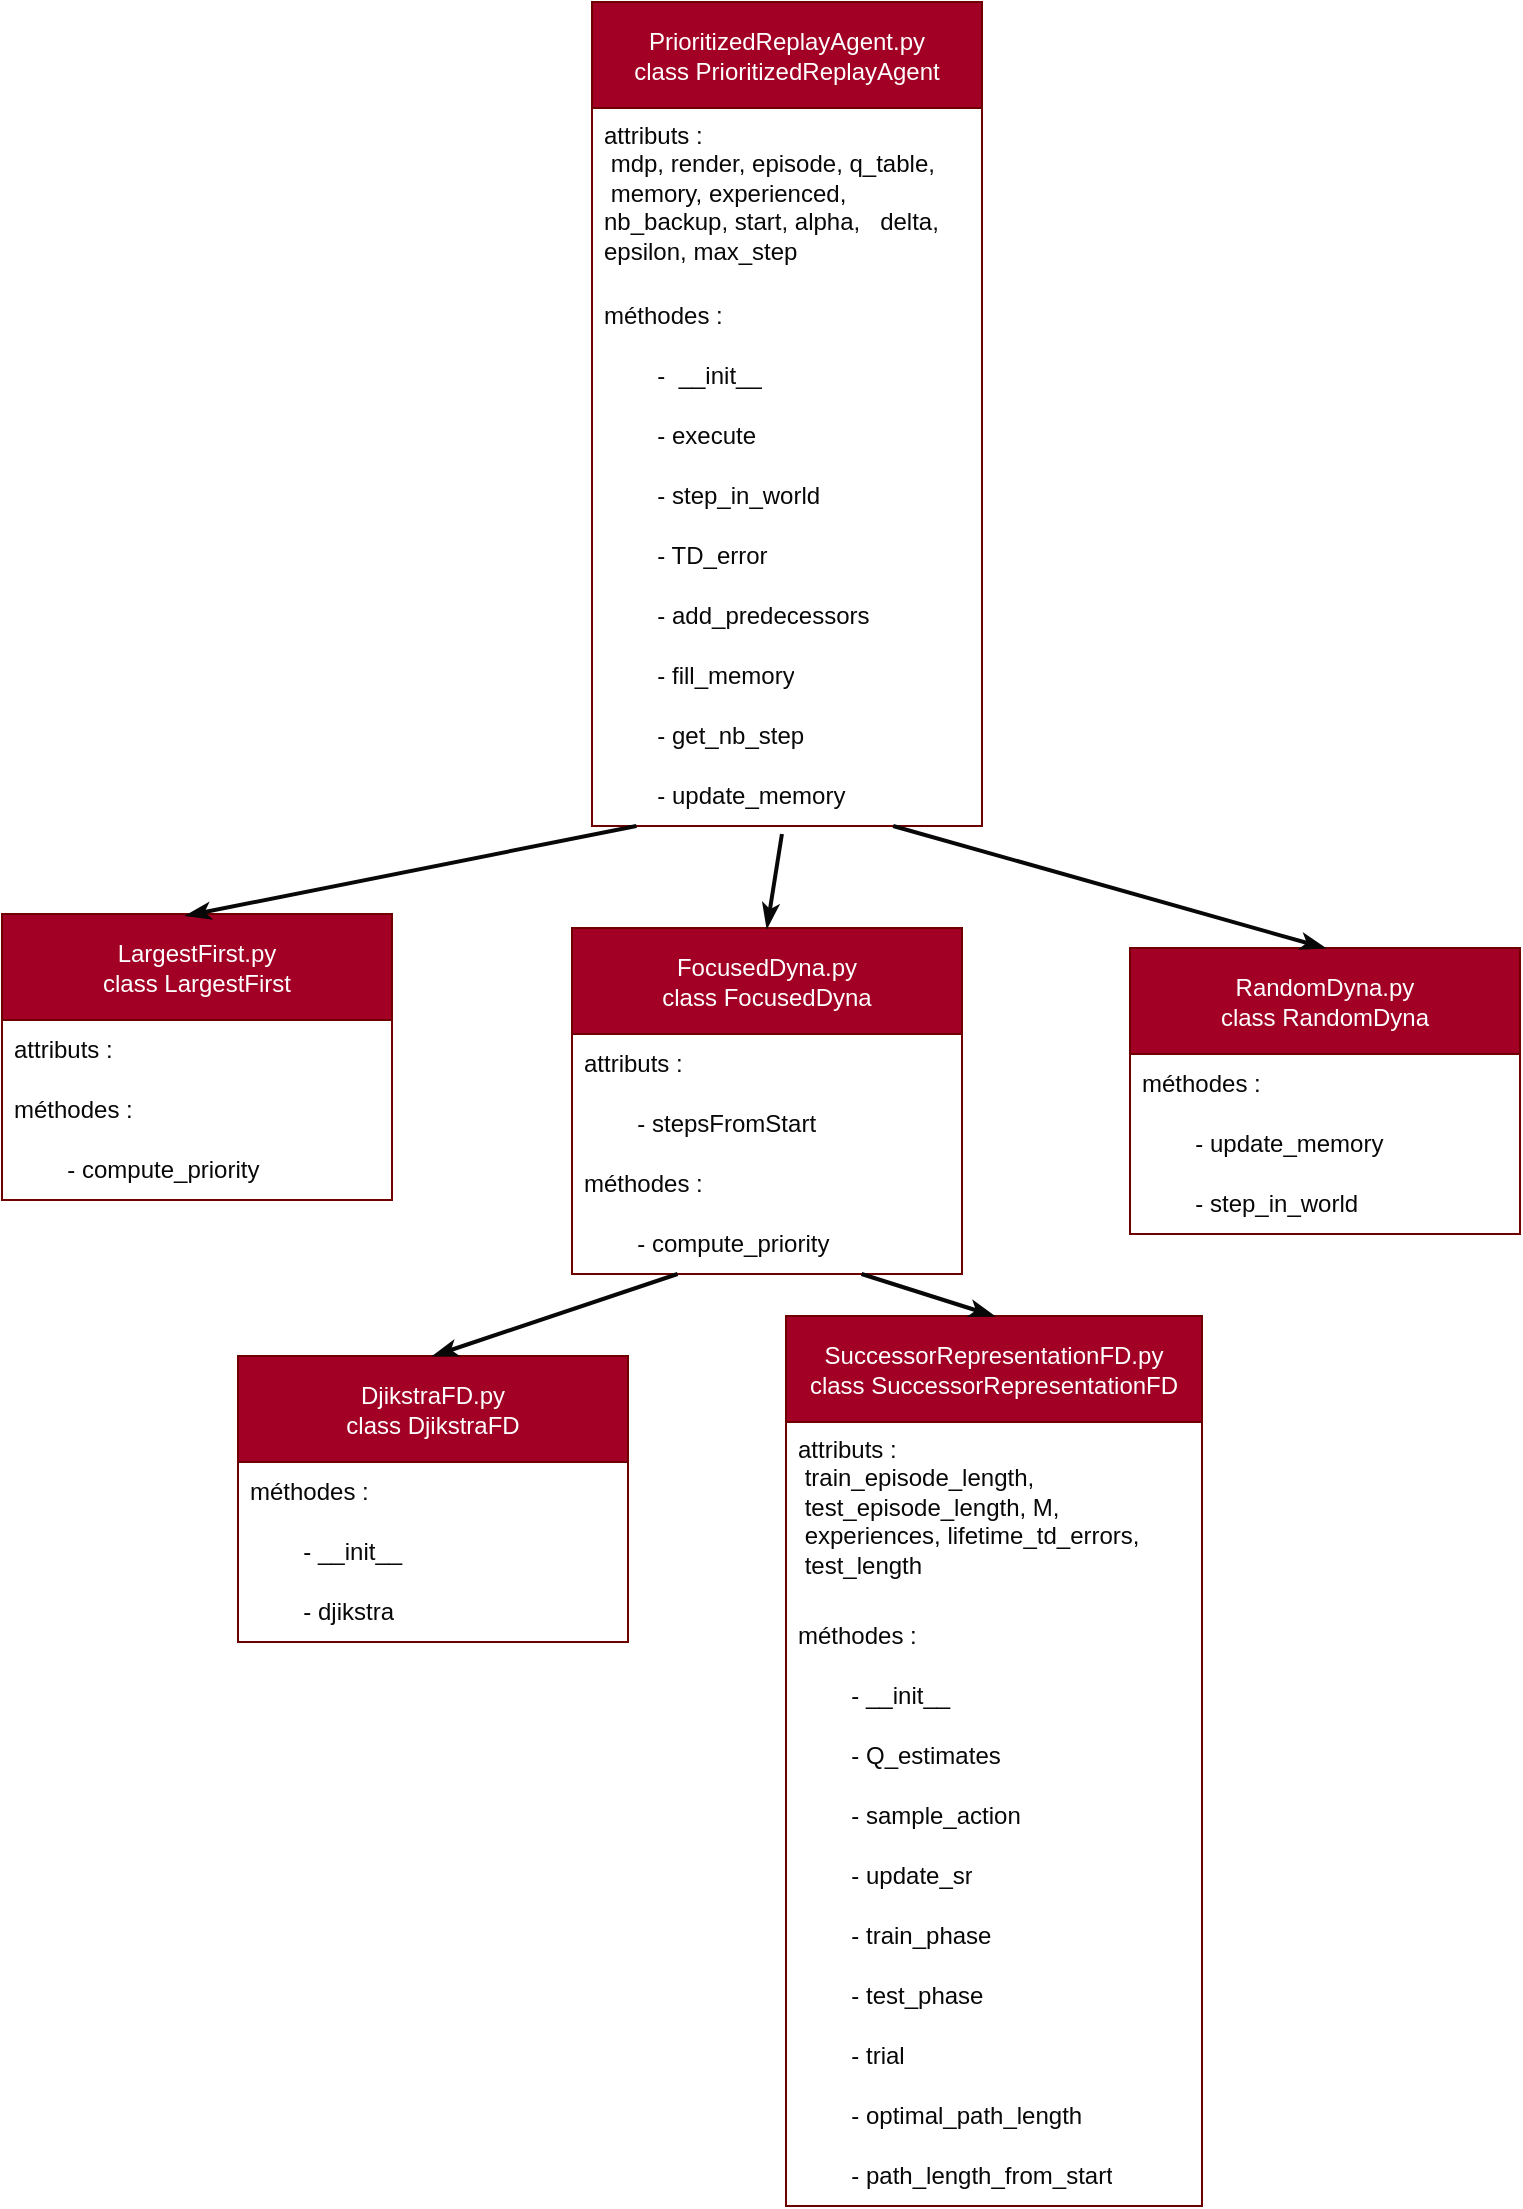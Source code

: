 <mxfile>
    <diagram id="KzLsvLs7h6JcaYx-dxt6" name="Page-1">
        <mxGraphModel dx="832" dy="2087" grid="0" gridSize="10" guides="1" tooltips="1" connect="1" arrows="1" fold="1" page="1" pageScale="1" pageWidth="827" pageHeight="1169" background="#ffffff" math="0" shadow="0">
            <root>
                <mxCell id="0"/>
                <mxCell id="1" parent="0"/>
                <mxCell id="2" value="PrioritizedReplayAgent.py&lt;br&gt;class PrioritizedReplayAgent" style="swimlane;fontStyle=0;childLayout=stackLayout;horizontal=1;startSize=53;horizontalStack=0;resizeParent=1;resizeParentMax=0;resizeLast=0;collapsible=1;marginBottom=0;whiteSpace=wrap;html=1;fillColor=#a20025;fontColor=#ffffff;strokeColor=#6F0000;spacing=2;verticalAlign=middle;" parent="1" vertex="1">
                    <mxGeometry x="303" y="-27" width="195" height="412" as="geometry"/>
                </mxCell>
                <mxCell id="32" value="&lt;font color=&quot;#080808&quot;&gt;&lt;span style=&quot;background-color: rgb(255, 255, 255);&quot;&gt;attributs :&lt;br&gt;&amp;nbsp;mdp,&amp;nbsp;render, episode,&amp;nbsp;q_table,&lt;br&gt;&amp;nbsp;memory, experienced, nb_backup, start, alpha,&amp;nbsp; &amp;nbsp;delta, epsilon, max_step&lt;br&gt;&lt;br&gt;&lt;br&gt;&lt;/span&gt;&lt;/font&gt;" style="text;strokeColor=none;fillColor=none;align=left;verticalAlign=top;spacingLeft=4;spacingRight=4;overflow=hidden;points=[[0,0.5],[1,0.5]];portConstraint=eastwest;rotatable=0;whiteSpace=wrap;html=1;" parent="2" vertex="1">
                    <mxGeometry y="53" width="195" height="89" as="geometry"/>
                </mxCell>
                <mxCell id="38" value="&lt;font color=&quot;#080808&quot;&gt;&lt;span style=&quot;background-color: rgb(255, 255, 255);&quot;&gt;méthodes :&lt;/span&gt;&lt;/font&gt;" style="text;strokeColor=none;fillColor=none;align=left;verticalAlign=middle;spacingLeft=4;spacingRight=4;overflow=hidden;points=[[0,0.5],[1,0.5]];portConstraint=eastwest;rotatable=0;whiteSpace=wrap;html=1;" parent="2" vertex="1">
                    <mxGeometry y="142" width="195" height="30" as="geometry"/>
                </mxCell>
                <mxCell id="45" value="&lt;span style=&quot;color: rgb(8, 8, 8); background-color: rgb(255, 255, 255);&quot;&gt;&lt;span style=&quot;white-space: pre;&quot;&gt;&#9;&lt;/span&gt;-&amp;nbsp; __init__&lt;/span&gt;" style="text;strokeColor=none;fillColor=none;align=left;verticalAlign=middle;spacingLeft=4;spacingRight=4;overflow=hidden;points=[[0,0.5],[1,0.5]];portConstraint=eastwest;rotatable=0;whiteSpace=wrap;html=1;" parent="2" vertex="1">
                    <mxGeometry y="172" width="195" height="30" as="geometry"/>
                </mxCell>
                <mxCell id="39" value="&lt;span style=&quot;border-color: rgb(0, 0, 0); color: rgb(8, 8, 8); font-family: Helvetica; font-size: 12px; font-style: normal; font-variant-ligatures: normal; font-variant-caps: normal; font-weight: 400; letter-spacing: normal; orphans: 2; text-align: left; text-indent: 0px; text-transform: none; widows: 2; word-spacing: 0px; -webkit-text-stroke-width: 0px; text-decoration-thickness: initial; text-decoration-style: initial; text-decoration-color: initial;&quot;&gt;&#9;&lt;/span&gt;&lt;span style=&quot;color: rgb(8, 8, 8); font-family: Helvetica; font-size: 12px; font-style: normal; font-variant-ligatures: normal; font-variant-caps: normal; font-weight: 400; letter-spacing: normal; orphans: 2; text-align: left; text-indent: 0px; text-transform: none; widows: 2; word-spacing: 0px; -webkit-text-stroke-width: 0px; background-color: rgb(255, 255, 255); text-decoration-thickness: initial; text-decoration-style: initial; text-decoration-color: initial; float: none; display: inline !important;&quot;&gt;&lt;span style=&quot;white-space: pre;&quot;&gt;&#9;&lt;/span&gt;- execute&lt;/span&gt;" style="text;strokeColor=none;fillColor=none;align=left;verticalAlign=middle;spacingLeft=4;spacingRight=4;overflow=hidden;points=[[0,0.5],[1,0.5]];portConstraint=eastwest;rotatable=0;whiteSpace=wrap;html=1;" parent="2" vertex="1">
                    <mxGeometry y="202" width="195" height="30" as="geometry"/>
                </mxCell>
                <mxCell id="40" value="&lt;span style=&quot;color: rgb(8, 8, 8);&quot;&gt;&#9;&lt;/span&gt;&lt;span style=&quot;color: rgb(8, 8, 8); background-color: rgb(255, 255, 255);&quot;&gt;&lt;span style=&quot;white-space: pre;&quot;&gt;&#9;&lt;/span&gt;- step_in_world&lt;/span&gt;" style="text;strokeColor=none;fillColor=none;align=left;verticalAlign=middle;spacingLeft=4;spacingRight=4;overflow=hidden;points=[[0,0.5],[1,0.5]];portConstraint=eastwest;rotatable=0;whiteSpace=wrap;html=1;" parent="2" vertex="1">
                    <mxGeometry y="232" width="195" height="30" as="geometry"/>
                </mxCell>
                <mxCell id="41" value="&lt;span style=&quot;border-color: rgb(0, 0, 0); color: rgb(8, 8, 8); font-family: Helvetica; font-size: 12px; font-style: normal; font-variant-ligatures: normal; font-variant-caps: normal; font-weight: 400; letter-spacing: normal; orphans: 2; text-align: left; text-indent: 0px; text-transform: none; widows: 2; word-spacing: 0px; -webkit-text-stroke-width: 0px; text-decoration-thickness: initial; text-decoration-style: initial; text-decoration-color: initial;&quot;&gt;&#9;&lt;/span&gt;&lt;span style=&quot;color: rgb(8, 8, 8); font-family: Helvetica; font-size: 12px; font-style: normal; font-variant-ligatures: normal; font-variant-caps: normal; font-weight: 400; letter-spacing: normal; orphans: 2; text-align: left; text-indent: 0px; text-transform: none; widows: 2; word-spacing: 0px; -webkit-text-stroke-width: 0px; background-color: rgb(255, 255, 255); text-decoration-thickness: initial; text-decoration-style: initial; text-decoration-color: initial; float: none; display: inline !important;&quot;&gt;&lt;span style=&quot;white-space: pre;&quot;&gt;&#9;&lt;/span&gt;- TD_error&lt;/span&gt;" style="text;strokeColor=none;fillColor=none;align=left;verticalAlign=middle;spacingLeft=4;spacingRight=4;overflow=hidden;points=[[0,0.5],[1,0.5]];portConstraint=eastwest;rotatable=0;whiteSpace=wrap;html=1;" parent="2" vertex="1">
                    <mxGeometry y="262" width="195" height="30" as="geometry"/>
                </mxCell>
                <mxCell id="42" value="&lt;span style=&quot;color: rgb(8, 8, 8);&quot;&gt;&#9;&lt;/span&gt;&lt;span style=&quot;color: rgb(8, 8, 8); background-color: rgb(255, 255, 255);&quot;&gt;&lt;span style=&quot;white-space: pre;&quot;&gt;&#9;&lt;/span&gt;- add_predecessors&lt;/span&gt;" style="text;strokeColor=none;fillColor=none;align=left;verticalAlign=middle;spacingLeft=4;spacingRight=4;overflow=hidden;points=[[0,0.5],[1,0.5]];portConstraint=eastwest;rotatable=0;whiteSpace=wrap;html=1;" parent="2" vertex="1">
                    <mxGeometry y="292" width="195" height="30" as="geometry"/>
                </mxCell>
                <mxCell id="17" value="&lt;font style=&quot;background-color: rgb(255, 255, 255);&quot; color=&quot;#080808&quot;&gt;&lt;span style=&quot;white-space: pre;&quot;&gt;&#9;&lt;/span&gt;- fill_memory&lt;/font&gt;" style="text;strokeColor=none;fillColor=none;align=left;verticalAlign=middle;spacingLeft=4;spacingRight=4;overflow=hidden;points=[[0,0.5],[1,0.5]];portConstraint=eastwest;rotatable=0;whiteSpace=wrap;html=1;" parent="2" vertex="1">
                    <mxGeometry y="322" width="195" height="30" as="geometry"/>
                </mxCell>
                <mxCell id="16" value="&lt;span style=&quot;color: rgb(8, 8, 8); background-color: rgb(255, 255, 255);&quot;&gt;&lt;span style=&quot;white-space: pre;&quot;&gt;&#9;&lt;/span&gt;- get_nb_step&lt;/span&gt;" style="text;strokeColor=none;fillColor=none;align=left;verticalAlign=middle;spacingLeft=4;spacingRight=4;overflow=hidden;points=[[0,0.5],[1,0.5]];portConstraint=eastwest;rotatable=0;whiteSpace=wrap;html=1;" parent="2" vertex="1">
                    <mxGeometry y="352" width="195" height="30" as="geometry"/>
                </mxCell>
                <mxCell id="18" value="&lt;span style=&quot;color: rgb(8, 8, 8); background-color: rgb(255, 255, 255);&quot;&gt;&lt;span style=&quot;white-space: pre;&quot;&gt;&#9;&lt;/span&gt;- update_memory&lt;/span&gt;" style="text;strokeColor=none;fillColor=none;align=left;verticalAlign=middle;spacingLeft=4;spacingRight=4;overflow=hidden;points=[[0,0.5],[1,0.5]];portConstraint=eastwest;rotatable=0;whiteSpace=wrap;html=1;" parent="2" vertex="1">
                    <mxGeometry y="382" width="195" height="30" as="geometry"/>
                </mxCell>
                <mxCell id="14" value="LargestFirst.py&lt;br&gt;class LargestFirst" style="swimlane;fontStyle=0;childLayout=stackLayout;horizontal=1;startSize=53;horizontalStack=0;resizeParent=1;resizeParentMax=0;resizeLast=0;collapsible=1;marginBottom=0;whiteSpace=wrap;html=1;fillColor=#a20025;fontColor=#ffffff;strokeColor=#6F0000;" parent="1" vertex="1">
                    <mxGeometry x="8" y="429" width="195" height="143" as="geometry"/>
                </mxCell>
                <mxCell id="23" value="&lt;font color=&quot;#080808&quot;&gt;&lt;span style=&quot;background-color: rgb(255, 255, 255);&quot;&gt;attributs :&lt;/span&gt;&lt;/font&gt;" style="text;strokeColor=none;fillColor=none;align=left;verticalAlign=middle;spacingLeft=4;spacingRight=4;overflow=hidden;points=[[0,0.5],[1,0.5]];portConstraint=eastwest;rotatable=0;whiteSpace=wrap;html=1;" parent="14" vertex="1">
                    <mxGeometry y="53" width="195" height="30" as="geometry"/>
                </mxCell>
                <mxCell id="24" value="&lt;font color=&quot;#080808&quot;&gt;&lt;span style=&quot;background-color: rgb(255, 255, 255);&quot;&gt;méthodes :&lt;/span&gt;&lt;/font&gt;" style="text;strokeColor=none;fillColor=none;align=left;verticalAlign=middle;spacingLeft=4;spacingRight=4;overflow=hidden;points=[[0,0.5],[1,0.5]];portConstraint=eastwest;rotatable=0;whiteSpace=wrap;html=1;" parent="14" vertex="1">
                    <mxGeometry y="83" width="195" height="30" as="geometry"/>
                </mxCell>
                <mxCell id="15" value="&lt;font color=&quot;#080808&quot;&gt;&lt;span style=&quot;background-color: rgb(255, 255, 255);&quot;&gt;&lt;span style=&quot;white-space: pre;&quot;&gt;&#9;&lt;/span&gt;- compute_priority&lt;/span&gt;&lt;/font&gt;" style="text;strokeColor=none;fillColor=none;align=left;verticalAlign=middle;spacingLeft=4;spacingRight=4;overflow=hidden;points=[[0,0.5],[1,0.5]];portConstraint=eastwest;rotatable=0;whiteSpace=wrap;html=1;" parent="14" vertex="1">
                    <mxGeometry y="113" width="195" height="30" as="geometry"/>
                </mxCell>
                <mxCell id="46" value="" style="endArrow=classicThin;html=1;fontColor=#0000FF;entryX=0.472;entryY=0.006;entryDx=0;entryDy=0;entryPerimeter=0;strokeColor=#080808;endFill=1;strokeWidth=2;" parent="1" source="18" target="14" edge="1">
                    <mxGeometry width="50" height="50" relative="1" as="geometry">
                        <mxPoint x="308" y="378" as="sourcePoint"/>
                        <mxPoint x="358" y="328" as="targetPoint"/>
                    </mxGeometry>
                </mxCell>
                <mxCell id="47" value="FocusedDyna.py&lt;br&gt;class FocusedDyna" style="swimlane;fontStyle=0;childLayout=stackLayout;horizontal=1;startSize=53;horizontalStack=0;resizeParent=1;resizeParentMax=0;resizeLast=0;collapsible=1;marginBottom=0;whiteSpace=wrap;html=1;fillColor=#a20025;fontColor=#ffffff;strokeColor=#6F0000;" parent="1" vertex="1">
                    <mxGeometry x="293" y="436" width="195" height="173" as="geometry"/>
                </mxCell>
                <mxCell id="48" value="&lt;font color=&quot;#080808&quot;&gt;&lt;span style=&quot;background-color: rgb(255, 255, 255);&quot;&gt;attributs :&lt;/span&gt;&lt;/font&gt;" style="text;strokeColor=none;fillColor=none;align=left;verticalAlign=middle;spacingLeft=4;spacingRight=4;overflow=hidden;points=[[0,0.5],[1,0.5]];portConstraint=eastwest;rotatable=0;whiteSpace=wrap;html=1;" parent="47" vertex="1">
                    <mxGeometry y="53" width="195" height="30" as="geometry"/>
                </mxCell>
                <mxCell id="49" value="&lt;span style=&quot;color: rgb(8, 8, 8); background-color: rgb(255, 255, 255);&quot;&gt;&lt;span style=&quot;white-space: pre;&quot;&gt;&#9;&lt;/span&gt;- stepsFromStart&lt;/span&gt;" style="text;strokeColor=none;fillColor=none;align=left;verticalAlign=middle;spacingLeft=4;spacingRight=4;overflow=hidden;points=[[0,0.5],[1,0.5]];portConstraint=eastwest;rotatable=0;whiteSpace=wrap;html=1;" parent="47" vertex="1">
                    <mxGeometry y="83" width="195" height="30" as="geometry"/>
                </mxCell>
                <mxCell id="50" value="&lt;font color=&quot;#080808&quot;&gt;&lt;span style=&quot;background-color: rgb(255, 255, 255);&quot;&gt;méthodes :&lt;/span&gt;&lt;/font&gt;" style="text;strokeColor=none;fillColor=none;align=left;verticalAlign=middle;spacingLeft=4;spacingRight=4;overflow=hidden;points=[[0,0.5],[1,0.5]];portConstraint=eastwest;rotatable=0;whiteSpace=wrap;html=1;" parent="47" vertex="1">
                    <mxGeometry y="113" width="195" height="30" as="geometry"/>
                </mxCell>
                <mxCell id="93" value="&lt;font color=&quot;#080808&quot;&gt;&lt;span style=&quot;background-color: rgb(255, 255, 255);&quot;&gt;&lt;span style=&quot;white-space: pre;&quot;&gt;&#9;&lt;/span&gt;- compute_priority&lt;/span&gt;&lt;/font&gt;" style="text;strokeColor=none;fillColor=none;align=left;verticalAlign=middle;spacingLeft=4;spacingRight=4;overflow=hidden;points=[[0,0.5],[1,0.5]];portConstraint=eastwest;rotatable=0;whiteSpace=wrap;html=1;" vertex="1" parent="47">
                    <mxGeometry y="143" width="195" height="30" as="geometry"/>
                </mxCell>
                <mxCell id="58" value="" style="endArrow=classicThin;html=1;fontColor=#0000FF;strokeColor=#080808;endFill=1;strokeWidth=2;entryX=0.5;entryY=0;entryDx=0;entryDy=0;exitX=0.487;exitY=1.133;exitDx=0;exitDy=0;exitPerimeter=0;" parent="1" source="18" target="47" edge="1">
                    <mxGeometry width="50" height="50" relative="1" as="geometry">
                        <mxPoint x="388" y="442" as="sourcePoint"/>
                        <mxPoint x="449" y="271" as="targetPoint"/>
                    </mxGeometry>
                </mxCell>
                <mxCell id="59" value="DjikstraFD.py&lt;br&gt;class DjikstraFD" style="swimlane;fontStyle=0;childLayout=stackLayout;horizontal=1;startSize=53;horizontalStack=0;resizeParent=1;resizeParentMax=0;resizeLast=0;collapsible=1;marginBottom=0;whiteSpace=wrap;html=1;fillColor=#a20025;fontColor=#ffffff;strokeColor=#6F0000;" parent="1" vertex="1">
                    <mxGeometry x="126" y="650" width="195" height="143" as="geometry"/>
                </mxCell>
                <mxCell id="62" value="&lt;font color=&quot;#080808&quot;&gt;&lt;span style=&quot;background-color: rgb(255, 255, 255);&quot;&gt;méthodes :&lt;/span&gt;&lt;/font&gt;" style="text;strokeColor=none;fillColor=none;align=left;verticalAlign=middle;spacingLeft=4;spacingRight=4;overflow=hidden;points=[[0,0.5],[1,0.5]];portConstraint=eastwest;rotatable=0;whiteSpace=wrap;html=1;" parent="59" vertex="1">
                    <mxGeometry y="53" width="195" height="30" as="geometry"/>
                </mxCell>
                <mxCell id="63" value="&lt;font color=&quot;#080808&quot;&gt;&lt;span style=&quot;background-color: rgb(255, 255, 255);&quot;&gt;&lt;span style=&quot;white-space: pre;&quot;&gt;&#9;&lt;/span&gt;- __init__&lt;span style=&quot;white-space: pre;&quot;&gt;&#9;&lt;/span&gt;&lt;/span&gt;&lt;/font&gt;" style="text;strokeColor=none;fillColor=none;align=left;verticalAlign=middle;spacingLeft=4;spacingRight=4;overflow=hidden;points=[[0,0.5],[1,0.5]];portConstraint=eastwest;rotatable=0;whiteSpace=wrap;html=1;" parent="59" vertex="1">
                    <mxGeometry y="83" width="195" height="30" as="geometry"/>
                </mxCell>
                <mxCell id="64" value="&lt;span style=&quot;color: rgb(8, 8, 8); background-color: rgb(255, 255, 255);&quot;&gt;&lt;span style=&quot;white-space: pre;&quot;&gt;&#9;&lt;/span&gt;- djikstra&lt;/span&gt;" style="text;strokeColor=none;fillColor=none;align=left;verticalAlign=middle;spacingLeft=4;spacingRight=4;overflow=hidden;points=[[0,0.5],[1,0.5]];portConstraint=eastwest;rotatable=0;whiteSpace=wrap;html=1;" parent="59" vertex="1">
                    <mxGeometry y="113" width="195" height="30" as="geometry"/>
                </mxCell>
                <mxCell id="68" value="" style="endArrow=classicThin;html=1;fontColor=#0000FF;strokeColor=#080808;endFill=1;strokeWidth=2;entryX=0.5;entryY=0;entryDx=0;entryDy=0;" parent="1" source="93" target="59" edge="1">
                    <mxGeometry width="50" height="50" relative="1" as="geometry">
                        <mxPoint x="366.925" y="626.01" as="sourcePoint"/>
                        <mxPoint x="512.49" y="649" as="targetPoint"/>
                    </mxGeometry>
                </mxCell>
                <mxCell id="69" value="SuccessorRepresentationFD.py&lt;br&gt;class SuccessorRepresentationFD" style="swimlane;fontStyle=0;childLayout=stackLayout;horizontal=1;startSize=53;horizontalStack=0;resizeParent=1;resizeParentMax=0;resizeLast=0;collapsible=1;marginBottom=0;whiteSpace=wrap;html=1;fillColor=#a20025;fontColor=#ffffff;strokeColor=#6F0000;" parent="1" vertex="1">
                    <mxGeometry x="400" y="630" width="208" height="445" as="geometry"/>
                </mxCell>
                <mxCell id="70" value="&lt;font color=&quot;#080808&quot;&gt;&lt;span style=&quot;background-color: rgb(255, 255, 255);&quot;&gt;attributs :&lt;br&gt;&amp;nbsp;train_episode_length,&amp;nbsp; &amp;nbsp; &amp;nbsp;test_episode_length, M,&amp;nbsp; &amp;nbsp;experiences, lifetime_td_errors,&amp;nbsp; &amp;nbsp;test_length&lt;br&gt;&lt;/span&gt;&lt;/font&gt;" style="text;strokeColor=none;fillColor=none;align=left;verticalAlign=top;spacingLeft=4;spacingRight=4;overflow=hidden;points=[[0,0.5],[1,0.5]];portConstraint=eastwest;rotatable=0;whiteSpace=wrap;html=1;" parent="69" vertex="1">
                    <mxGeometry y="53" width="208" height="92" as="geometry"/>
                </mxCell>
                <mxCell id="72" value="&lt;font color=&quot;#080808&quot;&gt;&lt;span style=&quot;background-color: rgb(255, 255, 255);&quot;&gt;méthodes :&lt;/span&gt;&lt;/font&gt;" style="text;strokeColor=none;fillColor=none;align=left;verticalAlign=middle;spacingLeft=4;spacingRight=4;overflow=hidden;points=[[0,0.5],[1,0.5]];portConstraint=eastwest;rotatable=0;whiteSpace=wrap;html=1;" parent="69" vertex="1">
                    <mxGeometry y="145" width="208" height="30" as="geometry"/>
                </mxCell>
                <mxCell id="73" value="&lt;font color=&quot;#080808&quot;&gt;&lt;span style=&quot;background-color: rgb(255, 255, 255);&quot;&gt;&lt;span style=&quot;white-space: pre;&quot;&gt;&#9;&lt;/span&gt;- __init__&lt;span style=&quot;white-space: pre;&quot;&gt;&#9;&lt;/span&gt;&lt;/span&gt;&lt;/font&gt;" style="text;strokeColor=none;fillColor=none;align=left;verticalAlign=middle;spacingLeft=4;spacingRight=4;overflow=hidden;points=[[0,0.5],[1,0.5]];portConstraint=eastwest;rotatable=0;whiteSpace=wrap;html=1;" parent="69" vertex="1">
                    <mxGeometry y="175" width="208" height="30" as="geometry"/>
                </mxCell>
                <mxCell id="74" value="&lt;span style=&quot;color: rgb(8, 8, 8); background-color: rgb(255, 255, 255);&quot;&gt;&lt;span style=&quot;white-space: pre;&quot;&gt;&#9;&lt;/span&gt;- Q_estimates&lt;/span&gt;" style="text;strokeColor=none;fillColor=none;align=left;verticalAlign=middle;spacingLeft=4;spacingRight=4;overflow=hidden;points=[[0,0.5],[1,0.5]];portConstraint=eastwest;rotatable=0;whiteSpace=wrap;html=1;" parent="69" vertex="1">
                    <mxGeometry y="205" width="208" height="30" as="geometry"/>
                </mxCell>
                <mxCell id="75" value="&lt;font style=&quot;background-color: rgb(255, 255, 255);&quot; color=&quot;#080808&quot;&gt;&lt;span style=&quot;white-space: pre;&quot;&gt;&#9;&lt;/span&gt;- sample_action&lt;/font&gt;" style="text;strokeColor=none;fillColor=none;align=left;verticalAlign=middle;spacingLeft=4;spacingRight=4;overflow=hidden;points=[[0,0.5],[1,0.5]];portConstraint=eastwest;rotatable=0;whiteSpace=wrap;html=1;" parent="69" vertex="1">
                    <mxGeometry y="235" width="208" height="30" as="geometry"/>
                </mxCell>
                <mxCell id="76" value="&lt;span style=&quot;color: rgb(8, 8, 8); background-color: rgb(255, 255, 255);&quot;&gt;&lt;span style=&quot;white-space: pre;&quot;&gt;&#9;&lt;/span&gt;- update_sr&lt;/span&gt;" style="text;strokeColor=none;fillColor=none;align=left;verticalAlign=middle;spacingLeft=4;spacingRight=4;overflow=hidden;points=[[0,0.5],[1,0.5]];portConstraint=eastwest;rotatable=0;whiteSpace=wrap;html=1;" parent="69" vertex="1">
                    <mxGeometry y="265" width="208" height="30" as="geometry"/>
                </mxCell>
                <mxCell id="77" value="&lt;span style=&quot;color: rgb(8, 8, 8); background-color: rgb(255, 255, 255);&quot;&gt;&lt;span style=&quot;white-space: pre;&quot;&gt;&#9;&lt;/span&gt;- train_phase&lt;/span&gt;" style="text;strokeColor=none;fillColor=none;align=left;verticalAlign=middle;spacingLeft=4;spacingRight=4;overflow=hidden;points=[[0,0.5],[1,0.5]];portConstraint=eastwest;rotatable=0;whiteSpace=wrap;html=1;" parent="69" vertex="1">
                    <mxGeometry y="295" width="208" height="30" as="geometry"/>
                </mxCell>
                <mxCell id="79" value="&lt;span style=&quot;color: rgb(8, 8, 8);&quot;&gt;&#9;&lt;/span&gt;&lt;span style=&quot;color: rgb(8, 8, 8); background-color: rgb(255, 255, 255);&quot;&gt;&lt;span style=&quot;white-space: pre;&quot;&gt;&#9;&lt;/span&gt;- test_phase&lt;/span&gt;" style="text;strokeColor=none;fillColor=none;align=left;verticalAlign=middle;spacingLeft=4;spacingRight=4;overflow=hidden;points=[[0,0.5],[1,0.5]];portConstraint=eastwest;rotatable=0;whiteSpace=wrap;html=1;" parent="69" vertex="1">
                    <mxGeometry y="325" width="208" height="30" as="geometry"/>
                </mxCell>
                <mxCell id="80" value="&lt;span style=&quot;border-color: rgb(0, 0, 0); color: rgb(8, 8, 8); font-family: Helvetica; font-size: 12px; font-style: normal; font-variant-ligatures: normal; font-variant-caps: normal; font-weight: 400; letter-spacing: normal; orphans: 2; text-align: left; text-indent: 0px; text-transform: none; widows: 2; word-spacing: 0px; -webkit-text-stroke-width: 0px; text-decoration-thickness: initial; text-decoration-style: initial; text-decoration-color: initial;&quot;&gt;&#9;&lt;/span&gt;&lt;span style=&quot;color: rgb(8, 8, 8); font-family: Helvetica; font-size: 12px; font-style: normal; font-variant-ligatures: normal; font-variant-caps: normal; font-weight: 400; letter-spacing: normal; orphans: 2; text-align: left; text-indent: 0px; text-transform: none; widows: 2; word-spacing: 0px; -webkit-text-stroke-width: 0px; background-color: rgb(255, 255, 255); text-decoration-thickness: initial; text-decoration-style: initial; text-decoration-color: initial; float: none; display: inline !important;&quot;&gt;&lt;span style=&quot;white-space: pre;&quot;&gt;&#9;&lt;/span&gt;- trial&lt;/span&gt;" style="text;strokeColor=none;fillColor=none;align=left;verticalAlign=middle;spacingLeft=4;spacingRight=4;overflow=hidden;points=[[0,0.5],[1,0.5]];portConstraint=eastwest;rotatable=0;whiteSpace=wrap;html=1;" parent="69" vertex="1">
                    <mxGeometry y="355" width="208" height="30" as="geometry"/>
                </mxCell>
                <mxCell id="81" value="&lt;span style=&quot;border-color: rgb(0, 0, 0); color: rgb(8, 8, 8); font-family: Helvetica; font-size: 12px; font-style: normal; font-variant-ligatures: normal; font-variant-caps: normal; font-weight: 400; letter-spacing: normal; orphans: 2; text-align: left; text-indent: 0px; text-transform: none; widows: 2; word-spacing: 0px; -webkit-text-stroke-width: 0px; text-decoration-thickness: initial; text-decoration-style: initial; text-decoration-color: initial;&quot;&gt;&#9;&lt;/span&gt;&lt;span style=&quot;color: rgb(8, 8, 8); font-family: Helvetica; font-size: 12px; font-style: normal; font-variant-ligatures: normal; font-variant-caps: normal; font-weight: 400; letter-spacing: normal; orphans: 2; text-align: left; text-indent: 0px; text-transform: none; widows: 2; word-spacing: 0px; -webkit-text-stroke-width: 0px; background-color: rgb(255, 255, 255); text-decoration-thickness: initial; text-decoration-style: initial; text-decoration-color: initial; float: none; display: inline !important;&quot;&gt;&lt;span style=&quot;white-space: pre;&quot;&gt;&#9;&lt;/span&gt;- optimal_path_length&lt;/span&gt;" style="text;strokeColor=none;fillColor=none;align=left;verticalAlign=middle;spacingLeft=4;spacingRight=4;overflow=hidden;points=[[0,0.5],[1,0.5]];portConstraint=eastwest;rotatable=0;whiteSpace=wrap;html=1;" parent="69" vertex="1">
                    <mxGeometry y="385" width="208" height="30" as="geometry"/>
                </mxCell>
                <mxCell id="83" value="&lt;span style=&quot;border-color: rgb(0, 0, 0); color: rgb(8, 8, 8); font-family: Helvetica; font-size: 12px; font-style: normal; font-variant-ligatures: normal; font-variant-caps: normal; font-weight: 400; letter-spacing: normal; orphans: 2; text-align: left; text-indent: 0px; text-transform: none; widows: 2; word-spacing: 0px; -webkit-text-stroke-width: 0px; text-decoration-thickness: initial; text-decoration-style: initial; text-decoration-color: initial;&quot;&gt;&#9;&lt;/span&gt;&lt;span style=&quot;color: rgb(8, 8, 8); font-family: Helvetica; font-size: 12px; font-style: normal; font-variant-ligatures: normal; font-variant-caps: normal; font-weight: 400; letter-spacing: normal; orphans: 2; text-align: left; text-indent: 0px; text-transform: none; widows: 2; word-spacing: 0px; -webkit-text-stroke-width: 0px; background-color: rgb(255, 255, 255); text-decoration-thickness: initial; text-decoration-style: initial; text-decoration-color: initial; float: none; display: inline !important;&quot;&gt;&lt;span style=&quot;white-space: pre;&quot;&gt;&#9;&lt;/span&gt;- path_length_from_start&lt;/span&gt;" style="text;strokeColor=none;fillColor=none;align=left;verticalAlign=middle;spacingLeft=4;spacingRight=4;overflow=hidden;points=[[0,0.5],[1,0.5]];portConstraint=eastwest;rotatable=0;whiteSpace=wrap;html=1;" parent="69" vertex="1">
                    <mxGeometry y="415" width="208" height="30" as="geometry"/>
                </mxCell>
                <mxCell id="78" value="" style="endArrow=classicThin;html=1;fontColor=#0000FF;strokeColor=#080808;endFill=1;strokeWidth=2;entryX=0.5;entryY=0;entryDx=0;entryDy=0;" parent="1" source="93" target="69" edge="1">
                    <mxGeometry width="50" height="50" relative="1" as="geometry">
                        <mxPoint x="410.02" y="627" as="sourcePoint"/>
                        <mxPoint x="618" y="663" as="targetPoint"/>
                    </mxGeometry>
                </mxCell>
                <mxCell id="84" value="RandomDyna.py&lt;br&gt;class RandomDyna" style="swimlane;fontStyle=0;childLayout=stackLayout;horizontal=1;startSize=53;horizontalStack=0;resizeParent=1;resizeParentMax=0;resizeLast=0;collapsible=1;marginBottom=0;whiteSpace=wrap;html=1;fillColor=#a20025;fontColor=#ffffff;strokeColor=#6F0000;spacing=2;verticalAlign=middle;" parent="1" vertex="1">
                    <mxGeometry x="572" y="446" width="195" height="143" as="geometry"/>
                </mxCell>
                <mxCell id="86" value="&lt;font color=&quot;#080808&quot;&gt;&lt;span style=&quot;background-color: rgb(255, 255, 255);&quot;&gt;méthodes :&lt;/span&gt;&lt;/font&gt;" style="text;strokeColor=none;fillColor=none;align=left;verticalAlign=middle;spacingLeft=4;spacingRight=4;overflow=hidden;points=[[0,0.5],[1,0.5]];portConstraint=eastwest;rotatable=0;whiteSpace=wrap;html=1;" parent="84" vertex="1">
                    <mxGeometry y="53" width="195" height="30" as="geometry"/>
                </mxCell>
                <mxCell id="94" value="&lt;span style=&quot;color: rgb(8, 8, 8); background-color: rgb(255, 255, 255);&quot;&gt;&lt;span style=&quot;white-space: pre;&quot;&gt;&#9;&lt;/span&gt;- update_memory&lt;/span&gt;" style="text;strokeColor=none;fillColor=none;align=left;verticalAlign=middle;spacingLeft=4;spacingRight=4;overflow=hidden;points=[[0,0.5],[1,0.5]];portConstraint=eastwest;rotatable=0;whiteSpace=wrap;html=1;" vertex="1" parent="84">
                    <mxGeometry y="83" width="195" height="30" as="geometry"/>
                </mxCell>
                <mxCell id="95" value="&lt;span style=&quot;color: rgb(8, 8, 8);&quot;&gt;&#9;&lt;/span&gt;&lt;span style=&quot;color: rgb(8, 8, 8); background-color: rgb(255, 255, 255);&quot;&gt;&lt;span style=&quot;white-space: pre;&quot;&gt;&#9;&lt;/span&gt;- step_in_world&lt;/span&gt;" style="text;strokeColor=none;fillColor=none;align=left;verticalAlign=middle;spacingLeft=4;spacingRight=4;overflow=hidden;points=[[0,0.5],[1,0.5]];portConstraint=eastwest;rotatable=0;whiteSpace=wrap;html=1;" vertex="1" parent="84">
                    <mxGeometry y="113" width="195" height="30" as="geometry"/>
                </mxCell>
                <mxCell id="92" value="" style="endArrow=classicThin;html=1;fontColor=#0000FF;strokeColor=#080808;endFill=1;strokeWidth=2;entryX=0.5;entryY=0;entryDx=0;entryDy=0;" parent="1" source="18" target="84" edge="1">
                    <mxGeometry width="50" height="50" relative="1" as="geometry">
                        <mxPoint x="418.01" y="324" as="sourcePoint"/>
                        <mxPoint x="384.5" y="369" as="targetPoint"/>
                    </mxGeometry>
                </mxCell>
            </root>
        </mxGraphModel>
    </diagram>
</mxfile>